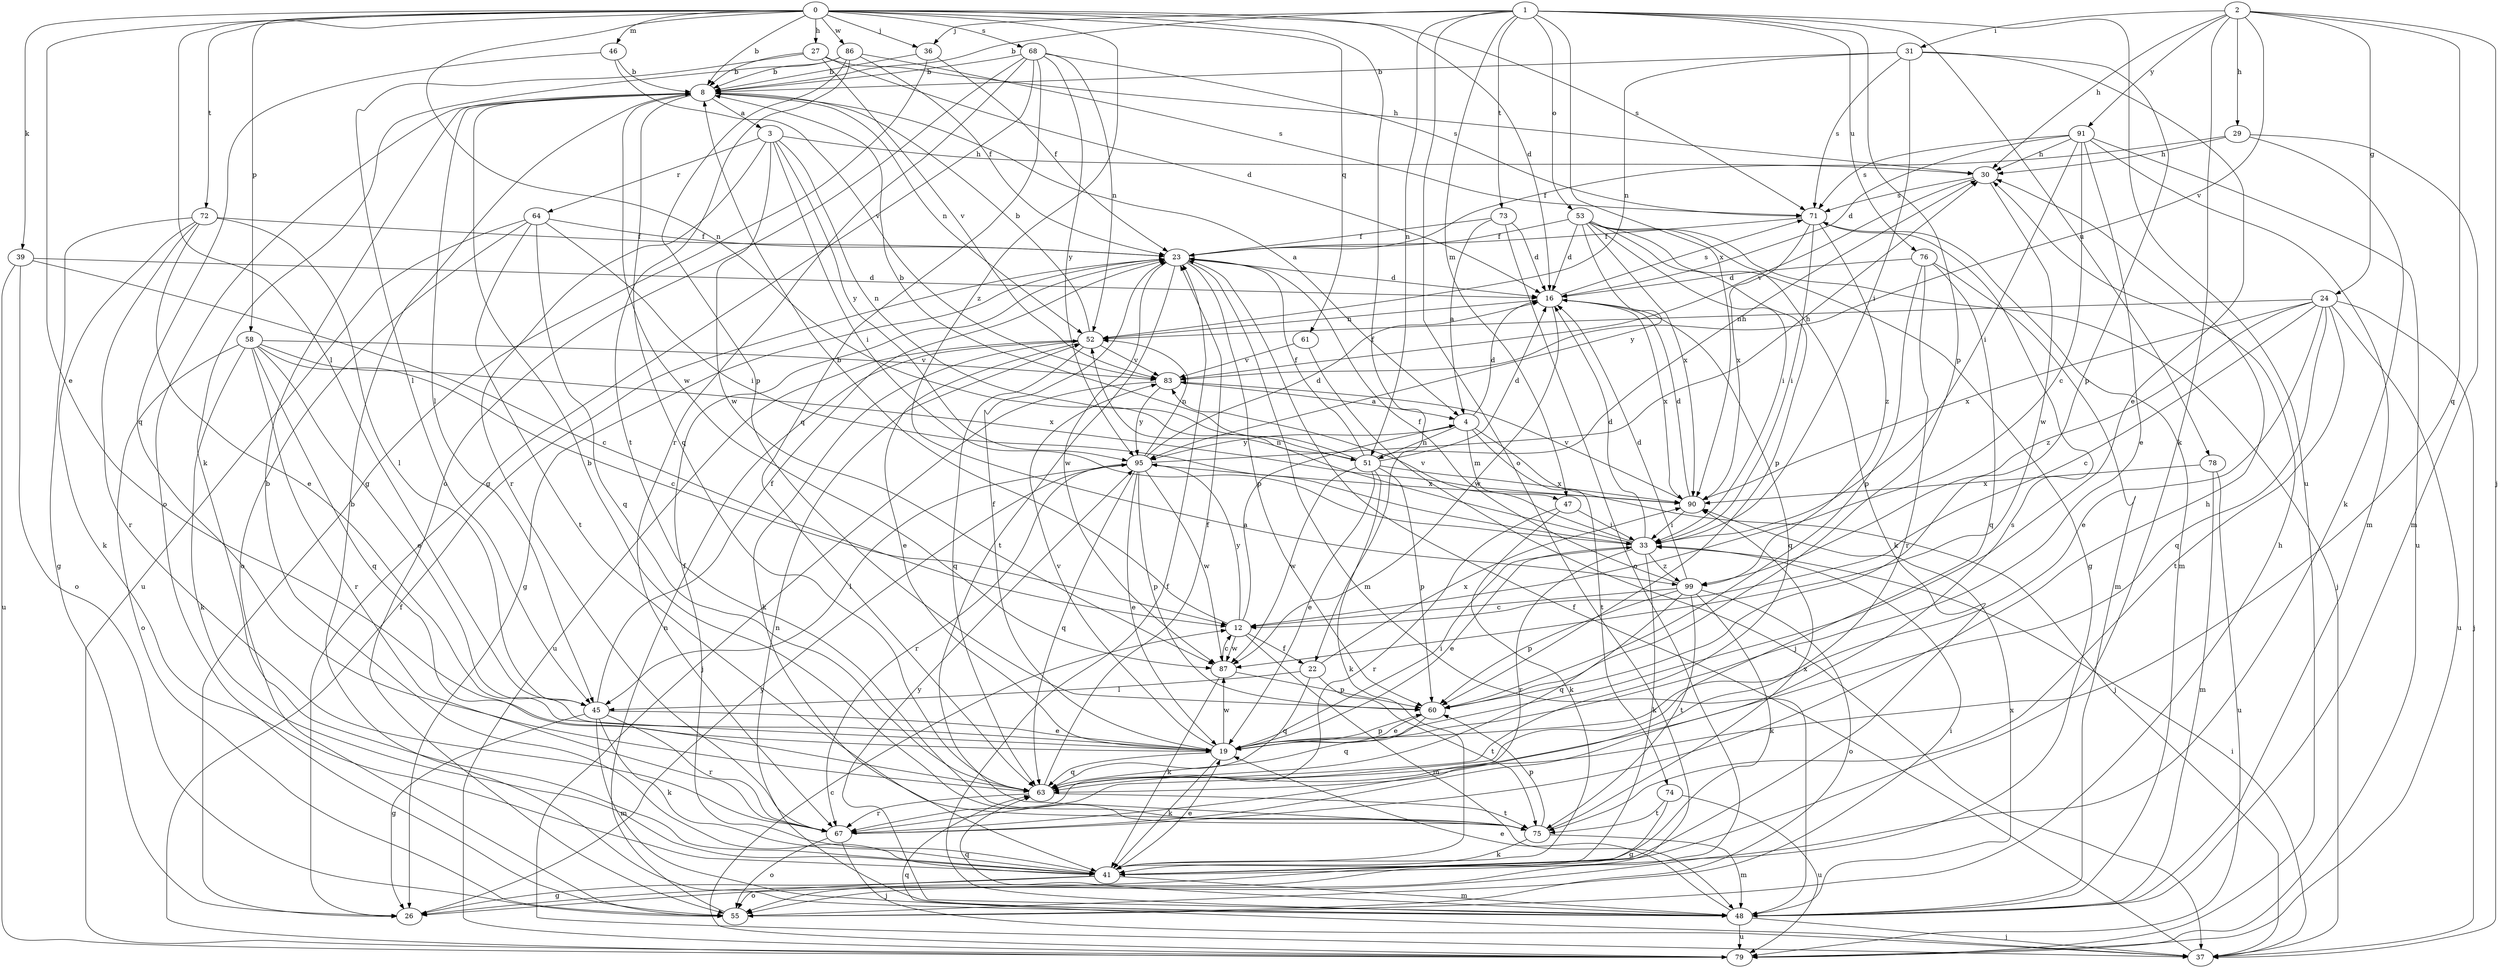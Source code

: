 strict digraph  {
0;
1;
2;
3;
4;
8;
12;
16;
19;
22;
23;
24;
26;
27;
29;
30;
31;
33;
36;
37;
39;
41;
45;
46;
47;
48;
51;
52;
53;
55;
58;
60;
61;
63;
64;
67;
68;
71;
72;
73;
74;
75;
76;
78;
79;
83;
86;
87;
90;
91;
95;
99;
0 -> 8  [label=b];
0 -> 16  [label=d];
0 -> 19  [label=e];
0 -> 22  [label=f];
0 -> 27  [label=h];
0 -> 36  [label=j];
0 -> 39  [label=k];
0 -> 45  [label=l];
0 -> 46  [label=m];
0 -> 51  [label=n];
0 -> 58  [label=p];
0 -> 61  [label=q];
0 -> 68  [label=s];
0 -> 71  [label=s];
0 -> 72  [label=t];
0 -> 86  [label=w];
0 -> 99  [label=z];
1 -> 8  [label=b];
1 -> 36  [label=j];
1 -> 47  [label=m];
1 -> 51  [label=n];
1 -> 53  [label=o];
1 -> 55  [label=o];
1 -> 60  [label=p];
1 -> 73  [label=t];
1 -> 76  [label=u];
1 -> 78  [label=u];
1 -> 79  [label=u];
1 -> 90  [label=x];
2 -> 24  [label=g];
2 -> 29  [label=h];
2 -> 30  [label=h];
2 -> 31  [label=i];
2 -> 37  [label=j];
2 -> 41  [label=k];
2 -> 63  [label=q];
2 -> 83  [label=v];
2 -> 91  [label=y];
3 -> 30  [label=h];
3 -> 33  [label=i];
3 -> 51  [label=n];
3 -> 64  [label=r];
3 -> 67  [label=r];
3 -> 87  [label=w];
3 -> 95  [label=y];
4 -> 16  [label=d];
4 -> 37  [label=j];
4 -> 47  [label=m];
4 -> 51  [label=n];
4 -> 74  [label=t];
4 -> 95  [label=y];
8 -> 3  [label=a];
8 -> 4  [label=a];
8 -> 45  [label=l];
8 -> 52  [label=n];
8 -> 55  [label=o];
8 -> 63  [label=q];
8 -> 87  [label=w];
12 -> 4  [label=a];
12 -> 8  [label=b];
12 -> 22  [label=f];
12 -> 48  [label=m];
12 -> 87  [label=w];
12 -> 95  [label=y];
16 -> 52  [label=n];
16 -> 63  [label=q];
16 -> 71  [label=s];
16 -> 87  [label=w];
16 -> 90  [label=x];
19 -> 23  [label=f];
19 -> 33  [label=i];
19 -> 41  [label=k];
19 -> 60  [label=p];
19 -> 63  [label=q];
19 -> 83  [label=v];
19 -> 87  [label=w];
22 -> 45  [label=l];
22 -> 63  [label=q];
22 -> 75  [label=t];
22 -> 90  [label=x];
23 -> 16  [label=d];
23 -> 26  [label=g];
23 -> 48  [label=m];
23 -> 60  [label=p];
23 -> 75  [label=t];
23 -> 87  [label=w];
24 -> 12  [label=c];
24 -> 19  [label=e];
24 -> 37  [label=j];
24 -> 52  [label=n];
24 -> 63  [label=q];
24 -> 75  [label=t];
24 -> 79  [label=u];
24 -> 90  [label=x];
24 -> 99  [label=z];
26 -> 95  [label=y];
27 -> 8  [label=b];
27 -> 16  [label=d];
27 -> 30  [label=h];
27 -> 45  [label=l];
27 -> 83  [label=v];
29 -> 23  [label=f];
29 -> 30  [label=h];
29 -> 41  [label=k];
29 -> 48  [label=m];
30 -> 71  [label=s];
30 -> 83  [label=v];
30 -> 87  [label=w];
31 -> 8  [label=b];
31 -> 19  [label=e];
31 -> 33  [label=i];
31 -> 52  [label=n];
31 -> 60  [label=p];
31 -> 71  [label=s];
33 -> 16  [label=d];
33 -> 19  [label=e];
33 -> 41  [label=k];
33 -> 52  [label=n];
33 -> 67  [label=r];
33 -> 83  [label=v];
33 -> 99  [label=z];
36 -> 8  [label=b];
36 -> 23  [label=f];
36 -> 26  [label=g];
37 -> 23  [label=f];
37 -> 33  [label=i];
37 -> 63  [label=q];
39 -> 12  [label=c];
39 -> 16  [label=d];
39 -> 55  [label=o];
39 -> 79  [label=u];
41 -> 8  [label=b];
41 -> 19  [label=e];
41 -> 23  [label=f];
41 -> 26  [label=g];
41 -> 48  [label=m];
41 -> 55  [label=o];
45 -> 19  [label=e];
45 -> 23  [label=f];
45 -> 26  [label=g];
45 -> 41  [label=k];
45 -> 48  [label=m];
45 -> 67  [label=r];
46 -> 8  [label=b];
46 -> 63  [label=q];
46 -> 83  [label=v];
47 -> 33  [label=i];
47 -> 41  [label=k];
47 -> 67  [label=r];
48 -> 8  [label=b];
48 -> 19  [label=e];
48 -> 23  [label=f];
48 -> 37  [label=j];
48 -> 52  [label=n];
48 -> 63  [label=q];
48 -> 79  [label=u];
48 -> 90  [label=x];
48 -> 95  [label=y];
51 -> 8  [label=b];
51 -> 16  [label=d];
51 -> 19  [label=e];
51 -> 23  [label=f];
51 -> 30  [label=h];
51 -> 41  [label=k];
51 -> 60  [label=p];
51 -> 87  [label=w];
51 -> 90  [label=x];
52 -> 8  [label=b];
52 -> 19  [label=e];
52 -> 41  [label=k];
52 -> 63  [label=q];
52 -> 79  [label=u];
52 -> 83  [label=v];
53 -> 16  [label=d];
53 -> 23  [label=f];
53 -> 26  [label=g];
53 -> 33  [label=i];
53 -> 37  [label=j];
53 -> 41  [label=k];
53 -> 60  [label=p];
53 -> 90  [label=x];
53 -> 95  [label=y];
55 -> 30  [label=h];
55 -> 33  [label=i];
55 -> 52  [label=n];
58 -> 12  [label=c];
58 -> 19  [label=e];
58 -> 41  [label=k];
58 -> 55  [label=o];
58 -> 63  [label=q];
58 -> 67  [label=r];
58 -> 83  [label=v];
58 -> 90  [label=x];
60 -> 19  [label=e];
60 -> 63  [label=q];
61 -> 37  [label=j];
61 -> 83  [label=v];
63 -> 23  [label=f];
63 -> 67  [label=r];
63 -> 75  [label=t];
64 -> 23  [label=f];
64 -> 33  [label=i];
64 -> 55  [label=o];
64 -> 63  [label=q];
64 -> 75  [label=t];
64 -> 79  [label=u];
67 -> 30  [label=h];
67 -> 37  [label=j];
67 -> 55  [label=o];
67 -> 71  [label=s];
68 -> 8  [label=b];
68 -> 26  [label=g];
68 -> 52  [label=n];
68 -> 55  [label=o];
68 -> 63  [label=q];
68 -> 67  [label=r];
68 -> 71  [label=s];
68 -> 95  [label=y];
71 -> 23  [label=f];
71 -> 33  [label=i];
71 -> 48  [label=m];
71 -> 90  [label=x];
71 -> 99  [label=z];
72 -> 19  [label=e];
72 -> 23  [label=f];
72 -> 26  [label=g];
72 -> 41  [label=k];
72 -> 45  [label=l];
72 -> 67  [label=r];
73 -> 4  [label=a];
73 -> 16  [label=d];
73 -> 23  [label=f];
73 -> 55  [label=o];
74 -> 26  [label=g];
74 -> 75  [label=t];
74 -> 79  [label=u];
75 -> 8  [label=b];
75 -> 41  [label=k];
75 -> 48  [label=m];
75 -> 60  [label=p];
75 -> 90  [label=x];
76 -> 16  [label=d];
76 -> 48  [label=m];
76 -> 60  [label=p];
76 -> 63  [label=q];
76 -> 67  [label=r];
78 -> 48  [label=m];
78 -> 79  [label=u];
78 -> 90  [label=x];
79 -> 12  [label=c];
79 -> 23  [label=f];
83 -> 4  [label=a];
83 -> 37  [label=j];
83 -> 95  [label=y];
86 -> 8  [label=b];
86 -> 23  [label=f];
86 -> 41  [label=k];
86 -> 60  [label=p];
86 -> 71  [label=s];
86 -> 75  [label=t];
87 -> 12  [label=c];
87 -> 41  [label=k];
87 -> 60  [label=p];
90 -> 16  [label=d];
90 -> 33  [label=i];
90 -> 83  [label=v];
91 -> 12  [label=c];
91 -> 16  [label=d];
91 -> 19  [label=e];
91 -> 30  [label=h];
91 -> 33  [label=i];
91 -> 48  [label=m];
91 -> 71  [label=s];
91 -> 79  [label=u];
95 -> 16  [label=d];
95 -> 19  [label=e];
95 -> 30  [label=h];
95 -> 45  [label=l];
95 -> 52  [label=n];
95 -> 60  [label=p];
95 -> 63  [label=q];
95 -> 67  [label=r];
95 -> 87  [label=w];
95 -> 90  [label=x];
99 -> 12  [label=c];
99 -> 16  [label=d];
99 -> 23  [label=f];
99 -> 41  [label=k];
99 -> 55  [label=o];
99 -> 60  [label=p];
99 -> 63  [label=q];
99 -> 75  [label=t];
}
